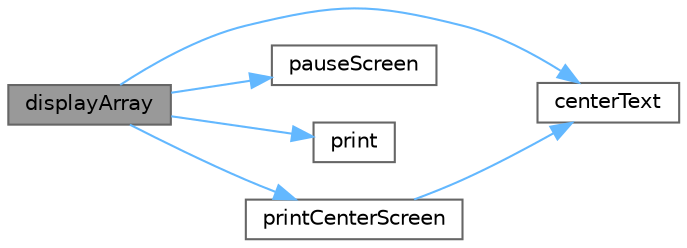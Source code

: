 digraph "displayArray"
{
 // LATEX_PDF_SIZE
  bgcolor="transparent";
  edge [fontname=Helvetica,fontsize=10,labelfontname=Helvetica,labelfontsize=10];
  node [fontname=Helvetica,fontsize=10,shape=box,height=0.2,width=0.4];
  rankdir="LR";
  Node1 [id="Node000001",label="displayArray",height=0.2,width=0.4,color="gray40", fillcolor="grey60", style="filled", fontcolor="black",tooltip="Display the array contents."];
  Node1 -> Node2 [id="edge1_Node000001_Node000002",color="steelblue1",style="solid",tooltip=" "];
  Node2 [id="Node000002",label="centerText",height=0.2,width=0.4,color="grey40", fillcolor="white", style="filled",URL="$consoleprint_8h.html#a189c97b2b7bb15c3f651d4c759f57620",tooltip="Center the text in the terminal."];
  Node1 -> Node3 [id="edge2_Node000001_Node000003",color="steelblue1",style="solid",tooltip=" "];
  Node3 [id="Node000003",label="pauseScreen",height=0.2,width=0.4,color="grey40", fillcolor="white", style="filled",URL="$handlepause_8h.html#aa2dfe82c1a9b8abacbe2f709c3cdafac",tooltip="pauses the screen and waits for user to press enter"];
  Node1 -> Node4 [id="edge3_Node000001_Node000004",color="steelblue1",style="solid",tooltip=" "];
  Node4 [id="Node000004",label="print",height=0.2,width=0.4,color="grey40", fillcolor="white", style="filled",URL="$print_8h.html#af04078888e447f948566919c3858fe47",tooltip="print the value to the console with new line at the end"];
  Node1 -> Node5 [id="edge4_Node000001_Node000005",color="steelblue1",style="solid",tooltip=" "];
  Node5 [id="Node000005",label="printCenterScreen",height=0.2,width=0.4,color="grey40", fillcolor="white", style="filled",URL="$consoleprint_8h.html#a25532492afc1e7cd67ad5fda5ccb5b9f",tooltip="Print the text in the center of the terminal."];
  Node5 -> Node2 [id="edge5_Node000005_Node000002",color="steelblue1",style="solid",tooltip=" "];
}
